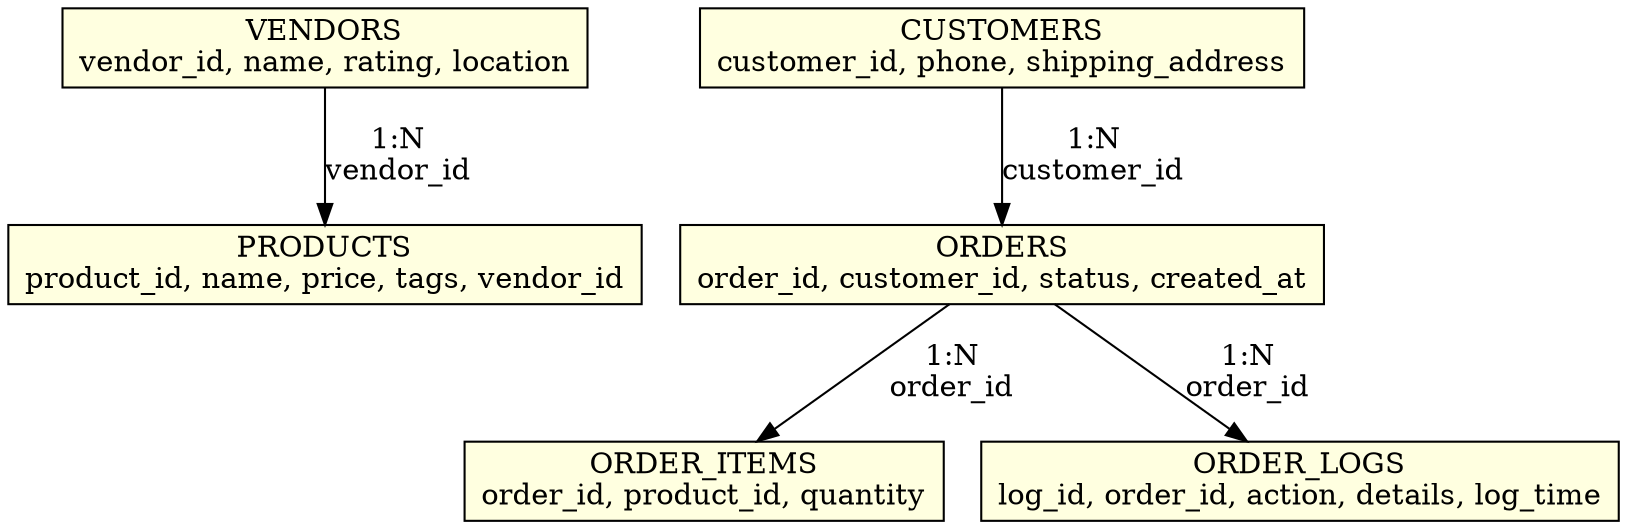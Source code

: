 digraph ER_Diagram {
    node [shape=rectangle, style=filled, fillcolor=lightyellow];
    
    vendors [label="VENDORS\nvendor_id, name, rating, location"];
    products [label="PRODUCTS\nproduct_id, name, price, tags, vendor_id"];
    customers [label="CUSTOMERS\ncustomer_id, phone, shipping_address"];
    orders [label="ORDERS\norder_id, customer_id, status, created_at"];
    order_items [label="ORDER_ITEMS\norder_id, product_id, quantity"];
    order_logs [label="ORDER_LOGS\nlog_id, order_id, action, details, log_time"];
    
    vendors -> products [label="1:N\nvendor_id"];
    customers -> orders [label="1:N\ncustomer_id"];
    orders -> order_items [label="1:N\norder_id"];
    orders -> order_logs [label="1:N\norder_id"];
}
